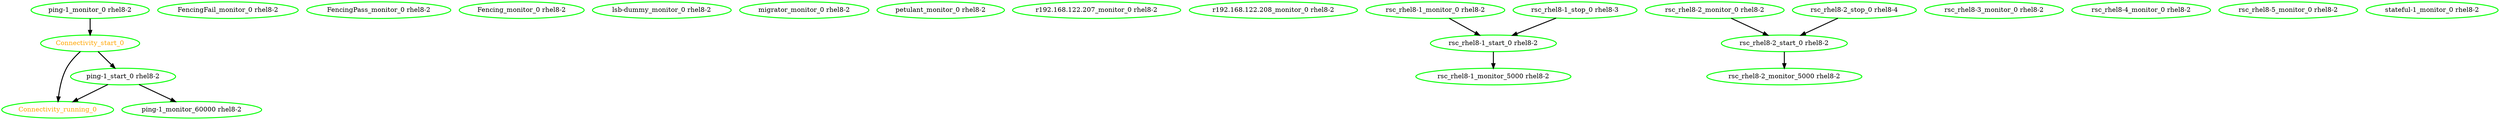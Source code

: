 digraph "g" {
"Connectivity_running_0" [ style=bold color="green" fontcolor="orange"]
"Connectivity_start_0" -> "Connectivity_running_0" [ style = bold]
"Connectivity_start_0" -> "ping-1_start_0 rhel8-2" [ style = bold]
"Connectivity_start_0" [ style=bold color="green" fontcolor="orange"]
"FencingFail_monitor_0 rhel8-2" [ style=bold color="green" fontcolor="black"]
"FencingPass_monitor_0 rhel8-2" [ style=bold color="green" fontcolor="black"]
"Fencing_monitor_0 rhel8-2" [ style=bold color="green" fontcolor="black"]
"lsb-dummy_monitor_0 rhel8-2" [ style=bold color="green" fontcolor="black"]
"migrator_monitor_0 rhel8-2" [ style=bold color="green" fontcolor="black"]
"petulant_monitor_0 rhel8-2" [ style=bold color="green" fontcolor="black"]
"ping-1_monitor_0 rhel8-2" -> "Connectivity_start_0" [ style = bold]
"ping-1_monitor_0 rhel8-2" [ style=bold color="green" fontcolor="black"]
"ping-1_monitor_60000 rhel8-2" [ style=bold color="green" fontcolor="black"]
"ping-1_start_0 rhel8-2" -> "Connectivity_running_0" [ style = bold]
"ping-1_start_0 rhel8-2" -> "ping-1_monitor_60000 rhel8-2" [ style = bold]
"ping-1_start_0 rhel8-2" [ style=bold color="green" fontcolor="black"]
"r192.168.122.207_monitor_0 rhel8-2" [ style=bold color="green" fontcolor="black"]
"r192.168.122.208_monitor_0 rhel8-2" [ style=bold color="green" fontcolor="black"]
"rsc_rhel8-1_monitor_0 rhel8-2" -> "rsc_rhel8-1_start_0 rhel8-2" [ style = bold]
"rsc_rhel8-1_monitor_0 rhel8-2" [ style=bold color="green" fontcolor="black"]
"rsc_rhel8-1_monitor_5000 rhel8-2" [ style=bold color="green" fontcolor="black"]
"rsc_rhel8-1_start_0 rhel8-2" -> "rsc_rhel8-1_monitor_5000 rhel8-2" [ style = bold]
"rsc_rhel8-1_start_0 rhel8-2" [ style=bold color="green" fontcolor="black"]
"rsc_rhel8-1_stop_0 rhel8-3" -> "rsc_rhel8-1_start_0 rhel8-2" [ style = bold]
"rsc_rhel8-1_stop_0 rhel8-3" [ style=bold color="green" fontcolor="black"]
"rsc_rhel8-2_monitor_0 rhel8-2" -> "rsc_rhel8-2_start_0 rhel8-2" [ style = bold]
"rsc_rhel8-2_monitor_0 rhel8-2" [ style=bold color="green" fontcolor="black"]
"rsc_rhel8-2_monitor_5000 rhel8-2" [ style=bold color="green" fontcolor="black"]
"rsc_rhel8-2_start_0 rhel8-2" -> "rsc_rhel8-2_monitor_5000 rhel8-2" [ style = bold]
"rsc_rhel8-2_start_0 rhel8-2" [ style=bold color="green" fontcolor="black"]
"rsc_rhel8-2_stop_0 rhel8-4" -> "rsc_rhel8-2_start_0 rhel8-2" [ style = bold]
"rsc_rhel8-2_stop_0 rhel8-4" [ style=bold color="green" fontcolor="black"]
"rsc_rhel8-3_monitor_0 rhel8-2" [ style=bold color="green" fontcolor="black"]
"rsc_rhel8-4_monitor_0 rhel8-2" [ style=bold color="green" fontcolor="black"]
"rsc_rhel8-5_monitor_0 rhel8-2" [ style=bold color="green" fontcolor="black"]
"stateful-1_monitor_0 rhel8-2" [ style=bold color="green" fontcolor="black"]
}

